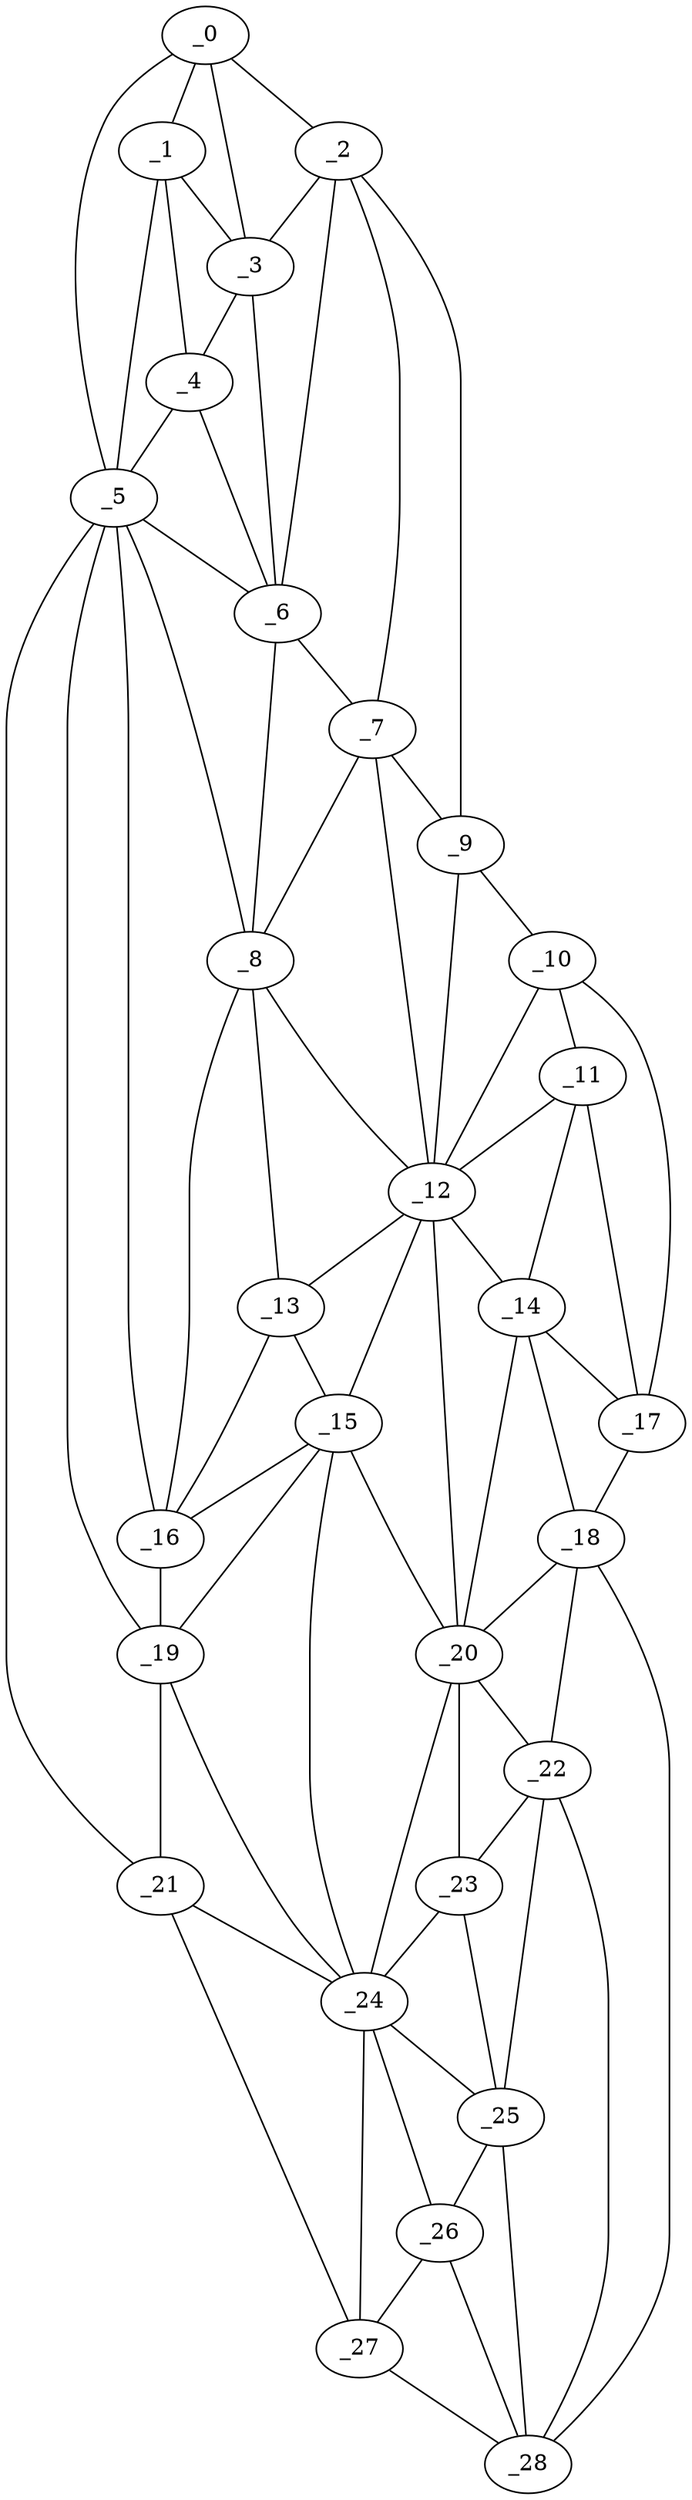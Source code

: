 graph "obj3__330.gxl" {
	_0	 [x=5,
		y=79];
	_1	 [x=15,
		y=82];
	_0 -- _1	 [valence=1];
	_2	 [x=16,
		y=63];
	_0 -- _2	 [valence=1];
	_3	 [x=16,
		y=73];
	_0 -- _3	 [valence=2];
	_5	 [x=21,
		y=84];
	_0 -- _5	 [valence=1];
	_1 -- _3	 [valence=1];
	_4	 [x=21,
		y=76];
	_1 -- _4	 [valence=2];
	_1 -- _5	 [valence=2];
	_2 -- _3	 [valence=1];
	_6	 [x=27,
		y=71];
	_2 -- _6	 [valence=1];
	_7	 [x=29,
		y=59];
	_2 -- _7	 [valence=2];
	_9	 [x=44,
		y=42];
	_2 -- _9	 [valence=1];
	_3 -- _4	 [valence=1];
	_3 -- _6	 [valence=2];
	_4 -- _5	 [valence=1];
	_4 -- _6	 [valence=2];
	_5 -- _6	 [valence=2];
	_8	 [x=32,
		y=68];
	_5 -- _8	 [valence=1];
	_16	 [x=71,
		y=77];
	_5 -- _16	 [valence=2];
	_19	 [x=85,
		y=88];
	_5 -- _19	 [valence=1];
	_21	 [x=92,
		y=90];
	_5 -- _21	 [valence=1];
	_6 -- _7	 [valence=2];
	_6 -- _8	 [valence=1];
	_7 -- _8	 [valence=1];
	_7 -- _9	 [valence=2];
	_12	 [x=58,
		y=55];
	_7 -- _12	 [valence=2];
	_8 -- _12	 [valence=2];
	_13	 [x=59,
		y=60];
	_8 -- _13	 [valence=1];
	_8 -- _16	 [valence=2];
	_10	 [x=51,
		y=38];
	_9 -- _10	 [valence=1];
	_9 -- _12	 [valence=1];
	_11	 [x=58,
		y=36];
	_10 -- _11	 [valence=2];
	_10 -- _12	 [valence=2];
	_17	 [x=72,
		y=30];
	_10 -- _17	 [valence=1];
	_11 -- _12	 [valence=1];
	_14	 [x=69,
		y=33];
	_11 -- _14	 [valence=2];
	_11 -- _17	 [valence=1];
	_12 -- _13	 [valence=2];
	_12 -- _14	 [valence=1];
	_15	 [x=69,
		y=68];
	_12 -- _15	 [valence=2];
	_20	 [x=90,
		y=41];
	_12 -- _20	 [valence=2];
	_13 -- _15	 [valence=2];
	_13 -- _16	 [valence=1];
	_14 -- _17	 [valence=1];
	_18	 [x=81,
		y=30];
	_14 -- _18	 [valence=2];
	_14 -- _20	 [valence=1];
	_15 -- _16	 [valence=2];
	_15 -- _19	 [valence=2];
	_15 -- _20	 [valence=2];
	_24	 [x=111,
		y=67];
	_15 -- _24	 [valence=2];
	_16 -- _19	 [valence=2];
	_17 -- _18	 [valence=1];
	_18 -- _20	 [valence=1];
	_22	 [x=103,
		y=42];
	_18 -- _22	 [valence=1];
	_28	 [x=126,
		y=54];
	_18 -- _28	 [valence=1];
	_19 -- _21	 [valence=2];
	_19 -- _24	 [valence=2];
	_20 -- _22	 [valence=1];
	_23	 [x=107,
		y=45];
	_20 -- _23	 [valence=2];
	_20 -- _24	 [valence=2];
	_21 -- _24	 [valence=1];
	_27	 [x=125,
		y=67];
	_21 -- _27	 [valence=1];
	_22 -- _23	 [valence=1];
	_25	 [x=114,
		y=48];
	_22 -- _25	 [valence=2];
	_22 -- _28	 [valence=2];
	_23 -- _24	 [valence=1];
	_23 -- _25	 [valence=2];
	_24 -- _25	 [valence=2];
	_26	 [x=117,
		y=51];
	_24 -- _26	 [valence=2];
	_24 -- _27	 [valence=2];
	_25 -- _26	 [valence=2];
	_25 -- _28	 [valence=1];
	_26 -- _27	 [valence=1];
	_26 -- _28	 [valence=1];
	_27 -- _28	 [valence=1];
}
